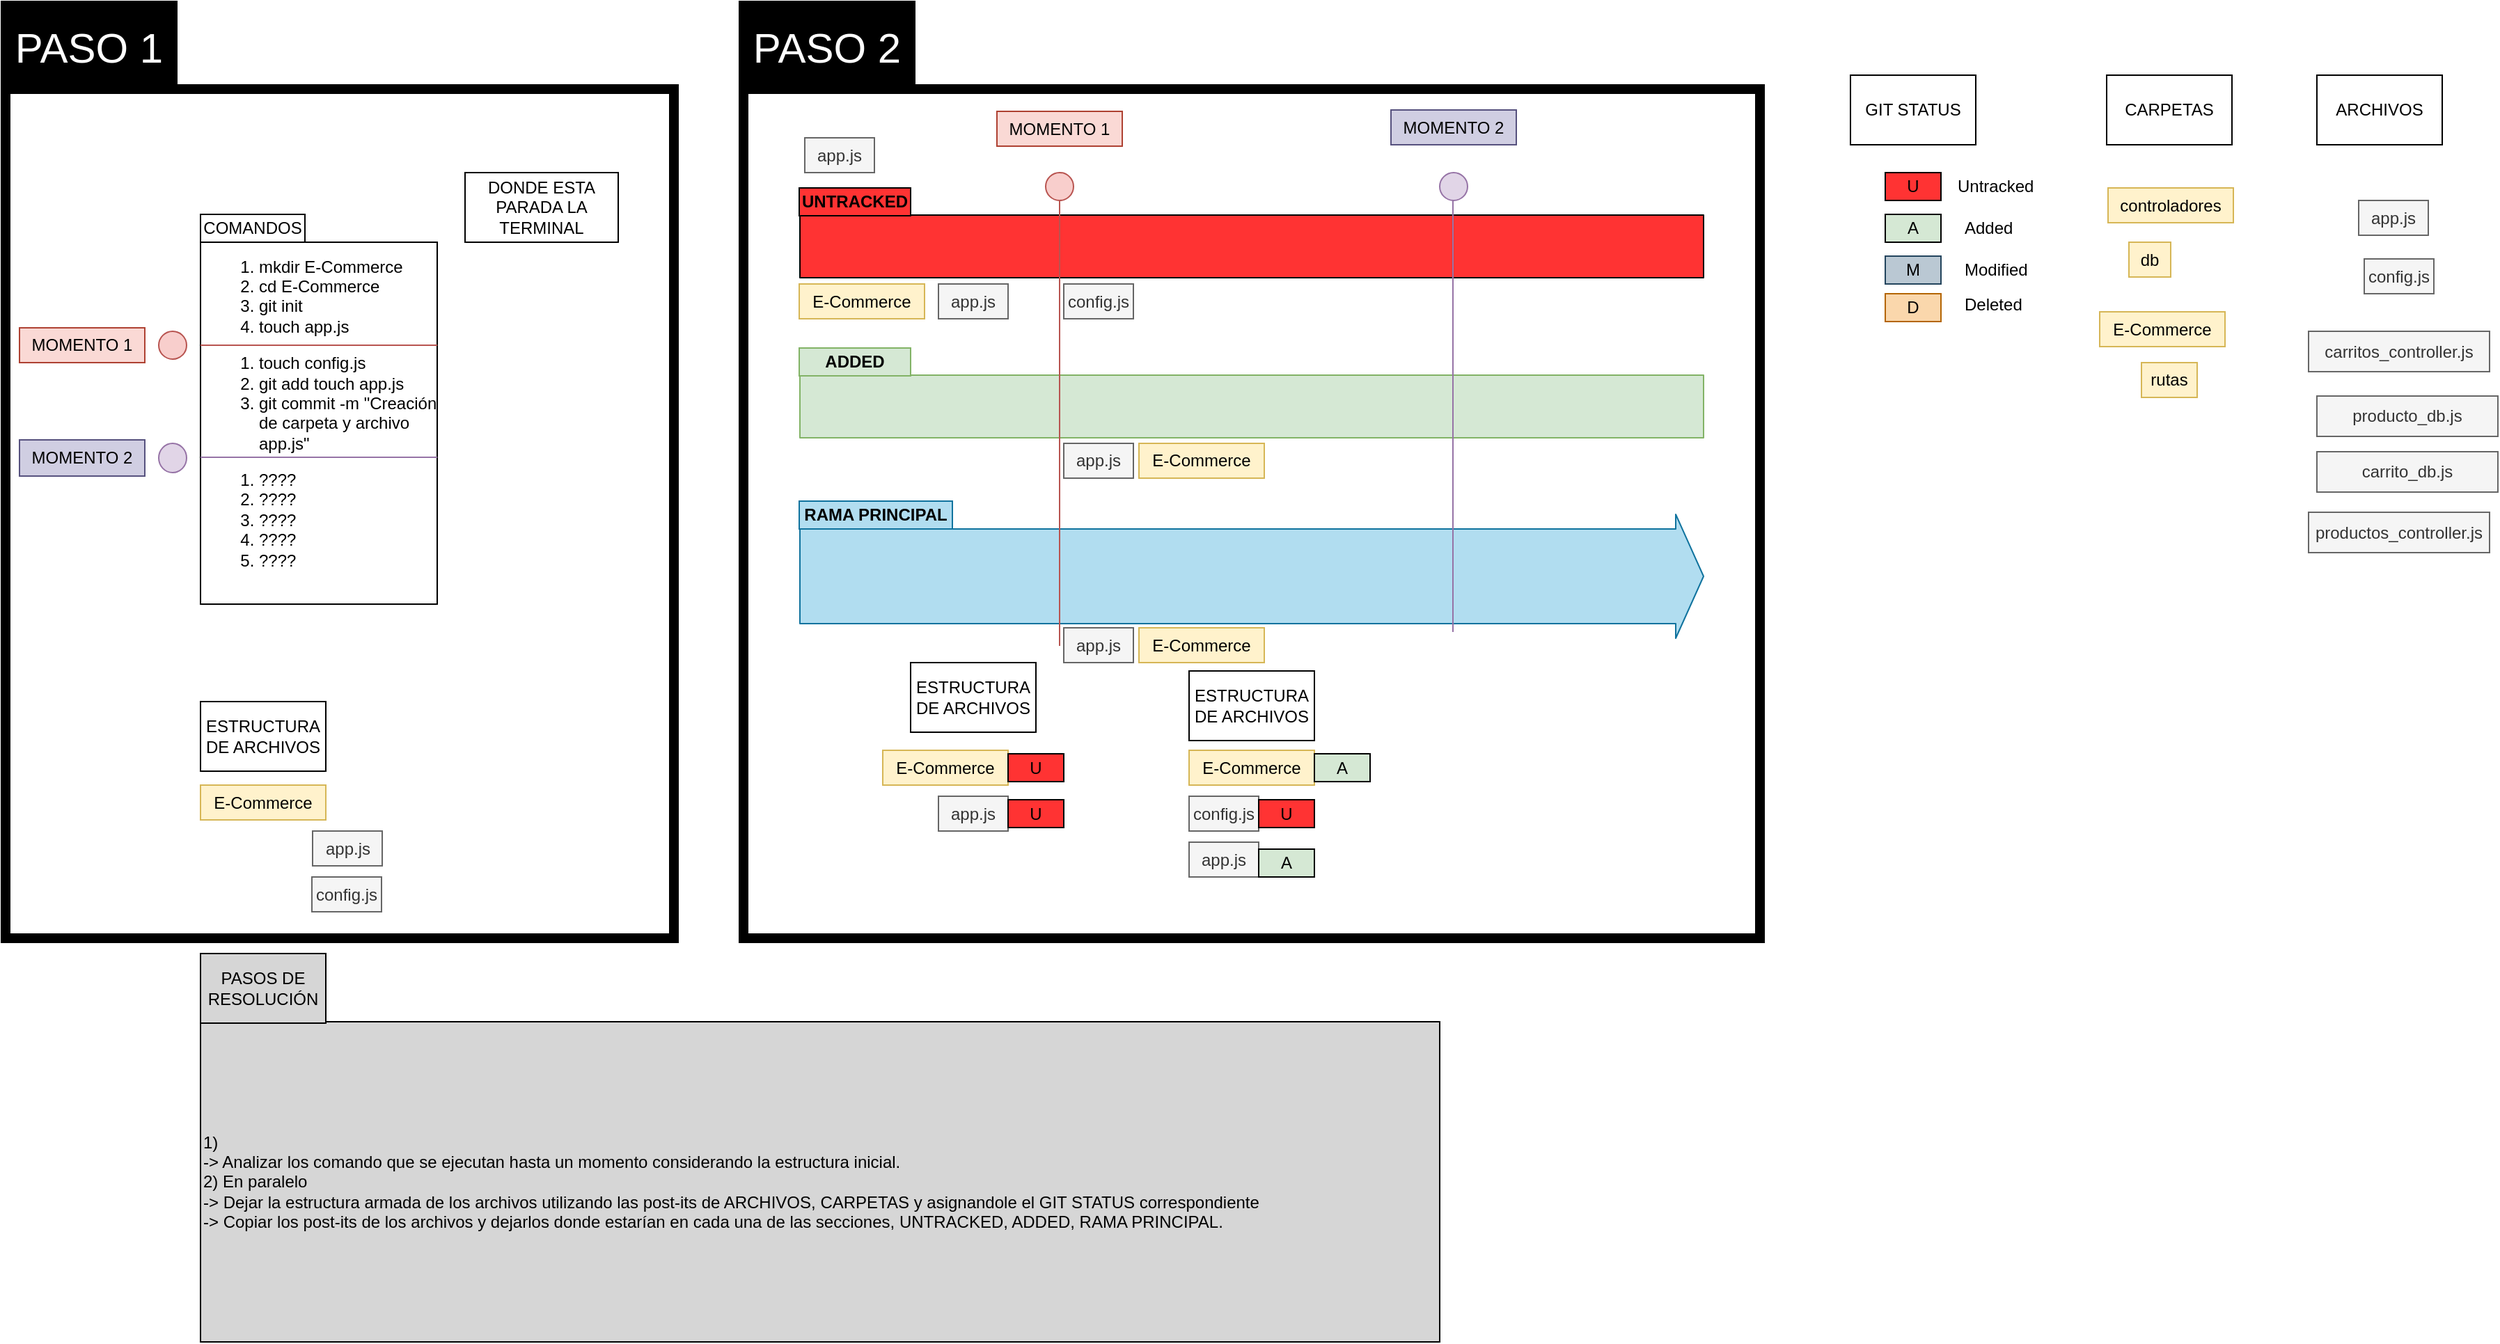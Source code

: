 <mxfile version="14.8.4" type="google"><diagram id="Q1jgo-IBdpxEwX5f6DpW" name="Page-1"><mxGraphModel dx="2249" dy="3030" grid="1" gridSize="6" guides="1" tooltips="1" connect="1" arrows="1" fold="1" page="1" pageScale="1" pageWidth="827" pageHeight="1169" math="0" shadow="0"><root><mxCell id="0"/><mxCell id="1" parent="0"/><mxCell id="vh-Ll1Hj9v5p91iWlul9-12" value="" style="shape=flexArrow;endArrow=none;html=1;width=45;endSize=6.33;fillColor=#FF3333;endFill=0;" parent="1" edge="1"><mxGeometry width="50" height="50" relative="1" as="geometry"><mxPoint x="350" y="-1757" as="sourcePoint"/><mxPoint x="1000" y="-1757" as="targetPoint"/></mxGeometry></mxCell><mxCell id="vh-Ll1Hj9v5p91iWlul9-13" value="" style="shape=flexArrow;endArrow=none;html=1;width=45;endSize=6.33;fillColor=#d5e8d4;strokeColor=#82b366;endFill=0;" parent="1" edge="1"><mxGeometry width="50" height="50" relative="1" as="geometry"><mxPoint x="350" y="-1642" as="sourcePoint"/><mxPoint x="1000" y="-1642" as="targetPoint"/></mxGeometry></mxCell><mxCell id="vh-Ll1Hj9v5p91iWlul9-14" value="UNTRACKED" style="rounded=0;whiteSpace=wrap;html=1;fillColor=#FF3333;fontStyle=1" parent="1" vertex="1"><mxGeometry x="350" y="-1799" width="80" height="20" as="geometry"/></mxCell><mxCell id="vh-Ll1Hj9v5p91iWlul9-15" value="ADDED" style="rounded=0;whiteSpace=wrap;html=1;fillColor=#d5e8d4;strokeColor=#82b366;fontStyle=1" parent="1" vertex="1"><mxGeometry x="350" y="-1684" width="80" height="20" as="geometry"/></mxCell><mxCell id="nZQGEebqtkos3sUcWNV2-211" value="" style="rounded=0;whiteSpace=wrap;html=1;fontColor=#FFFFFF;align=left;fillColor=none;strokeWidth=7;" parent="1" vertex="1"><mxGeometry x="310" y="-1870" width="730" height="610" as="geometry"/></mxCell><mxCell id="nZQGEebqtkos3sUcWNV2-149" value="&lt;ol&gt;&lt;li&gt;mkdir E-Commerce&lt;/li&gt;&lt;li&gt;cd E-Commerce&lt;/li&gt;&lt;li&gt;git init&lt;/li&gt;&lt;li&gt;touch app.js&lt;/li&gt;&lt;/ol&gt;&lt;ol&gt;&lt;li&gt;touch config.js&lt;/li&gt;&lt;li&gt;git add touch app.js&lt;/li&gt;&lt;li&gt;git commit -m &quot;Creación de carpeta y archivo app.js&quot;&lt;/li&gt;&lt;/ol&gt;&lt;ol&gt;&lt;li&gt;????&lt;/li&gt;&lt;li&gt;????&lt;/li&gt;&lt;li&gt;????&lt;/li&gt;&lt;li&gt;????&lt;/li&gt;&lt;li&gt;????&lt;br&gt;&lt;br&gt;&lt;/li&gt;&lt;/ol&gt;" style="rounded=0;whiteSpace=wrap;html=1;align=left;" parent="1" vertex="1"><mxGeometry x="-80" y="-1760" width="170" height="260" as="geometry"/></mxCell><mxCell id="nZQGEebqtkos3sUcWNV2-150" value="COMANDOS" style="rounded=0;whiteSpace=wrap;html=1;" parent="1" vertex="1"><mxGeometry x="-80" y="-1780" width="75" height="20" as="geometry"/></mxCell><mxCell id="nZQGEebqtkos3sUcWNV2-151" value="&lt;span&gt;ESTRUCTURA&lt;/span&gt;&lt;br&gt;&lt;span&gt;DE ARCHIVOS&lt;/span&gt;" style="rounded=0;whiteSpace=wrap;html=1;" parent="1" vertex="1"><mxGeometry x="-80" y="-1430" width="90" height="50" as="geometry"/></mxCell><mxCell id="nZQGEebqtkos3sUcWNV2-152" value="" style="ellipse;whiteSpace=wrap;html=1;fillColor=#f8cecc;strokeColor=#b85450;" parent="1" vertex="1"><mxGeometry x="-110" y="-1696" width="20" height="20" as="geometry"/></mxCell><mxCell id="nZQGEebqtkos3sUcWNV2-153" value="" style="endArrow=none;html=1;entryX=1;entryY=0.25;entryDx=0;entryDy=0;exitX=0;exitY=0.25;exitDx=0;exitDy=0;fillColor=#f8cecc;strokeColor=#b85450;" parent="1" edge="1"><mxGeometry width="50" height="50" relative="1" as="geometry"><mxPoint x="-80" y="-1686" as="sourcePoint"/><mxPoint x="90" y="-1686" as="targetPoint"/></mxGeometry></mxCell><mxCell id="nZQGEebqtkos3sUcWNV2-154" value="" style="ellipse;whiteSpace=wrap;html=1;fillColor=#e1d5e7;strokeColor=#9673a6;" parent="1" vertex="1"><mxGeometry x="-110" y="-1615.5" width="20" height="21" as="geometry"/></mxCell><mxCell id="nZQGEebqtkos3sUcWNV2-155" value="" style="endArrow=none;html=1;entryX=1;entryY=0.25;entryDx=0;entryDy=0;exitX=0;exitY=0.25;exitDx=0;exitDy=0;fillColor=#e1d5e7;strokeColor=#9673a6;" parent="1" edge="1"><mxGeometry width="50" height="50" relative="1" as="geometry"><mxPoint x="-80" y="-1605.5" as="sourcePoint"/><mxPoint x="90" y="-1605.5" as="targetPoint"/></mxGeometry></mxCell><mxCell id="nZQGEebqtkos3sUcWNV2-158" value="" style="shape=flexArrow;endArrow=classic;html=1;width=68;endSize=6.33;fillColor=#b1ddf0;strokeColor=#10739e;" parent="1" edge="1"><mxGeometry width="50" height="50" relative="1" as="geometry"><mxPoint x="350" y="-1520" as="sourcePoint"/><mxPoint x="1000" y="-1520" as="targetPoint"/></mxGeometry></mxCell><mxCell id="nZQGEebqtkos3sUcWNV2-161" value="RAMA PRINCIPAL" style="rounded=0;whiteSpace=wrap;html=1;fillColor=#b1ddf0;strokeColor=#10739e;fontStyle=1" parent="1" vertex="1"><mxGeometry x="350" y="-1574" width="110" height="20" as="geometry"/></mxCell><mxCell id="nZQGEebqtkos3sUcWNV2-162" value="" style="ellipse;whiteSpace=wrap;html=1;fillColor=#f8cecc;strokeColor=#b85450;" parent="1" vertex="1"><mxGeometry x="527" y="-1810" width="20" height="20" as="geometry"/></mxCell><mxCell id="nZQGEebqtkos3sUcWNV2-163" value="" style="endArrow=none;html=1;exitX=0.5;exitY=1;exitDx=0;exitDy=0;fillColor=#f8cecc;strokeColor=#b85450;" parent="1" source="nZQGEebqtkos3sUcWNV2-162" edge="1"><mxGeometry width="50" height="50" relative="1" as="geometry"><mxPoint x="430" y="-1770.5" as="sourcePoint"/><mxPoint x="537" y="-1470" as="targetPoint"/></mxGeometry></mxCell><mxCell id="nZQGEebqtkos3sUcWNV2-164" value="&lt;span&gt;ESTRUCTURA&lt;/span&gt;&lt;br&gt;&lt;span&gt;DE ARCHIVOS&lt;/span&gt;" style="rounded=0;whiteSpace=wrap;html=1;" parent="1" vertex="1"><mxGeometry x="430" y="-1458" width="90" height="50" as="geometry"/></mxCell><mxCell id="nZQGEebqtkos3sUcWNV2-165" value="U" style="rounded=0;whiteSpace=wrap;html=1;fillColor=#FF3333;" parent="1" vertex="1"><mxGeometry x="1130" y="-1810" width="40" height="20" as="geometry"/></mxCell><mxCell id="nZQGEebqtkos3sUcWNV2-166" value="A" style="rounded=0;whiteSpace=wrap;html=1;fillColor=#D5E8D4;" parent="1" vertex="1"><mxGeometry x="1130" y="-1780" width="40" height="20" as="geometry"/></mxCell><mxCell id="nZQGEebqtkos3sUcWNV2-167" value="M" style="rounded=0;whiteSpace=wrap;html=1;fillColor=#bac8d3;strokeColor=#23445d;" parent="1" vertex="1"><mxGeometry x="1130" y="-1750" width="40" height="20" as="geometry"/></mxCell><mxCell id="nZQGEebqtkos3sUcWNV2-168" value="" style="ellipse;whiteSpace=wrap;html=1;fillColor=#e1d5e7;strokeColor=#9673a6;" parent="1" vertex="1"><mxGeometry x="810" y="-1810" width="20" height="20" as="geometry"/></mxCell><mxCell id="nZQGEebqtkos3sUcWNV2-169" value="" style="endArrow=none;html=1;exitX=0.5;exitY=1;exitDx=0;exitDy=0;fillColor=#e1d5e7;strokeColor=#9673a6;" parent="1" edge="1"><mxGeometry width="50" height="50" relative="1" as="geometry"><mxPoint x="819.5" y="-1790" as="sourcePoint"/><mxPoint x="819.5" y="-1480" as="targetPoint"/></mxGeometry></mxCell><mxCell id="nZQGEebqtkos3sUcWNV2-170" value="GIT STATUS" style="rounded=0;whiteSpace=wrap;html=1;" parent="1" vertex="1"><mxGeometry x="1105" y="-1880" width="90" height="50" as="geometry"/></mxCell><mxCell id="nZQGEebqtkos3sUcWNV2-171" value="ARCHIVOS" style="rounded=0;whiteSpace=wrap;html=1;" parent="1" vertex="1"><mxGeometry x="1440" y="-1880" width="90" height="50" as="geometry"/></mxCell><mxCell id="nZQGEebqtkos3sUcWNV2-172" value="app.js" style="rounded=0;whiteSpace=wrap;html=1;fillColor=#f5f5f5;strokeColor=#666666;fontColor=#333333;" parent="1" vertex="1"><mxGeometry x="354" y="-1835" width="50" height="25" as="geometry"/></mxCell><mxCell id="nZQGEebqtkos3sUcWNV2-173" value="controladores" style="rounded=0;whiteSpace=wrap;html=1;fillColor=#fff2cc;strokeColor=#d6b656;" parent="1" vertex="1"><mxGeometry x="1290" y="-1799" width="90" height="25" as="geometry"/></mxCell><mxCell id="nZQGEebqtkos3sUcWNV2-174" value="rutas" style="rounded=0;whiteSpace=wrap;html=1;fillColor=#fff2cc;strokeColor=#d6b656;" parent="1" vertex="1"><mxGeometry x="1314" y="-1673.5" width="40" height="25" as="geometry"/></mxCell><mxCell id="nZQGEebqtkos3sUcWNV2-175" value="E-Commerce" style="rounded=0;whiteSpace=wrap;html=1;fillColor=#fff2cc;strokeColor=#d6b656;" parent="1" vertex="1"><mxGeometry x="1284" y="-1710" width="90" height="25" as="geometry"/></mxCell><mxCell id="nZQGEebqtkos3sUcWNV2-177" value="db" style="rounded=0;whiteSpace=wrap;html=1;fillColor=#fff2cc;strokeColor=#d6b656;" parent="1" vertex="1"><mxGeometry x="1305" y="-1760" width="30" height="25" as="geometry"/></mxCell><mxCell id="nZQGEebqtkos3sUcWNV2-178" value="productos_controller.js" style="rounded=0;whiteSpace=wrap;html=1;fillColor=#f5f5f5;strokeColor=#666666;fontColor=#333333;" parent="1" vertex="1"><mxGeometry x="1434" y="-1566" width="130" height="29" as="geometry"/></mxCell><mxCell id="nZQGEebqtkos3sUcWNV2-179" value="carritos_controller.js" style="rounded=0;whiteSpace=wrap;html=1;fillColor=#f5f5f5;strokeColor=#666666;fontColor=#333333;" parent="1" vertex="1"><mxGeometry x="1434" y="-1696" width="130" height="29" as="geometry"/></mxCell><mxCell id="nZQGEebqtkos3sUcWNV2-180" value="producto_db.js" style="rounded=0;whiteSpace=wrap;html=1;fillColor=#f5f5f5;strokeColor=#666666;fontColor=#333333;" parent="1" vertex="1"><mxGeometry x="1440" y="-1649.5" width="130" height="29" as="geometry"/></mxCell><mxCell id="nZQGEebqtkos3sUcWNV2-181" value="carrito_db.js" style="rounded=0;whiteSpace=wrap;html=1;fillColor=#f5f5f5;strokeColor=#666666;fontColor=#333333;" parent="1" vertex="1"><mxGeometry x="1440" y="-1609.5" width="130" height="29" as="geometry"/></mxCell><mxCell id="nZQGEebqtkos3sUcWNV2-182" value="config.js" style="rounded=0;whiteSpace=wrap;html=1;fillColor=#f5f5f5;strokeColor=#666666;fontColor=#333333;" parent="1" vertex="1"><mxGeometry x="1474" y="-1748" width="50" height="25" as="geometry"/></mxCell><mxCell id="nZQGEebqtkos3sUcWNV2-183" value="CARPETAS" style="rounded=0;whiteSpace=wrap;html=1;" parent="1" vertex="1"><mxGeometry x="1289" y="-1880" width="90" height="50" as="geometry"/></mxCell><mxCell id="nZQGEebqtkos3sUcWNV2-185" value="DONDE ESTA PARADA LA TERMINAL" style="rounded=0;whiteSpace=wrap;html=1;" parent="1" vertex="1"><mxGeometry x="110" y="-1810" width="110" height="50" as="geometry"/></mxCell><mxCell id="nZQGEebqtkos3sUcWNV2-186" style="edgeStyle=none;rounded=0;orthogonalLoop=1;jettySize=auto;html=1;exitX=1;exitY=0.5;exitDx=0;exitDy=0;fillColor=#FF3333;" parent="1" source="nZQGEebqtkos3sUcWNV2-185" target="nZQGEebqtkos3sUcWNV2-185" edge="1"><mxGeometry relative="1" as="geometry"/></mxCell><mxCell id="nZQGEebqtkos3sUcWNV2-187" value="MOMENTO 1" style="rounded=0;whiteSpace=wrap;html=1;fillColor=#fad9d5;strokeColor=#ae4132;" parent="1" vertex="1"><mxGeometry x="-210" y="-1698.5" width="90" height="25" as="geometry"/></mxCell><mxCell id="nZQGEebqtkos3sUcWNV2-188" value="MOMENTO 2" style="rounded=0;whiteSpace=wrap;html=1;fillColor=#d0cee2;strokeColor=#56517e;" parent="1" vertex="1"><mxGeometry x="-210" y="-1618" width="90" height="26" as="geometry"/></mxCell><mxCell id="nZQGEebqtkos3sUcWNV2-189" value="MOMENTO 1" style="rounded=0;whiteSpace=wrap;html=1;fillColor=#fad9d5;strokeColor=#ae4132;" parent="1" vertex="1"><mxGeometry x="492" y="-1854" width="90" height="25" as="geometry"/></mxCell><mxCell id="nZQGEebqtkos3sUcWNV2-190" value="MOMENTO 2" style="rounded=0;whiteSpace=wrap;html=1;fillColor=#d0cee2;strokeColor=#56517e;" parent="1" vertex="1"><mxGeometry x="775" y="-1855" width="90" height="25" as="geometry"/></mxCell><mxCell id="nZQGEebqtkos3sUcWNV2-191" value="&lt;span&gt;ESTRUCTURA&lt;/span&gt;&lt;br&gt;&lt;span&gt;DE ARCHIVOS&lt;/span&gt;" style="rounded=0;whiteSpace=wrap;html=1;" parent="1" vertex="1"><mxGeometry x="630" y="-1452" width="90" height="50" as="geometry"/></mxCell><mxCell id="nZQGEebqtkos3sUcWNV2-193" value="D" style="rounded=0;whiteSpace=wrap;html=1;fillColor=#fad7ac;strokeColor=#b46504;" parent="1" vertex="1"><mxGeometry x="1130" y="-1723" width="40" height="20" as="geometry"/></mxCell><mxCell id="nZQGEebqtkos3sUcWNV2-194" value="Untracked" style="text;html=1;align=left;verticalAlign=middle;resizable=0;points=[];autosize=1;" parent="1" vertex="1"><mxGeometry x="1180" y="-1810" width="70" height="20" as="geometry"/></mxCell><mxCell id="nZQGEebqtkos3sUcWNV2-195" value="Added" style="text;html=1;align=left;verticalAlign=middle;resizable=0;points=[];autosize=1;" parent="1" vertex="1"><mxGeometry x="1185" y="-1780" width="50" height="20" as="geometry"/></mxCell><mxCell id="nZQGEebqtkos3sUcWNV2-196" value="Modified" style="text;html=1;align=left;verticalAlign=middle;resizable=0;points=[];autosize=1;" parent="1" vertex="1"><mxGeometry x="1185" y="-1750" width="60" height="20" as="geometry"/></mxCell><mxCell id="nZQGEebqtkos3sUcWNV2-197" value="Deleted" style="text;html=1;align=left;verticalAlign=middle;resizable=0;points=[];autosize=1;" parent="1" vertex="1"><mxGeometry x="1185" y="-1725" width="60" height="20" as="geometry"/></mxCell><mxCell id="nZQGEebqtkos3sUcWNV2-205" value="1)&lt;br&gt;-&amp;gt; Analizar los comando que se ejecutan hasta un momento considerando la estructura inicial.&lt;br&gt;2) En paralelo&lt;br&gt;-&amp;gt; Dejar la estructura armada de los archivos utilizando las post-its de ARCHIVOS, CARPETAS y asignandole el GIT STATUS correspondiente&lt;br&gt;-&amp;gt; Copiar los post-its de los archivos y dejarlos donde estarían en cada una de las secciones, UNTRACKED, ADDED, RAMA PRINCIPAL." style="rounded=0;whiteSpace=wrap;html=1;align=left;fillColor=#D6D6D6;" parent="1" vertex="1"><mxGeometry x="-80" y="-1200" width="890" height="230" as="geometry"/></mxCell><mxCell id="nZQGEebqtkos3sUcWNV2-206" value="PASOS DE RESOLUCIÓN" style="rounded=0;whiteSpace=wrap;html=1;fillColor=#D6D6D6;" parent="1" vertex="1"><mxGeometry x="-80" y="-1249" width="90" height="50" as="geometry"/></mxCell><mxCell id="nZQGEebqtkos3sUcWNV2-209" value="" style="rounded=0;whiteSpace=wrap;html=1;fontColor=#FFFFFF;align=left;fillColor=none;strokeWidth=7;" parent="1" vertex="1"><mxGeometry x="-220" y="-1870" width="480" height="610" as="geometry"/></mxCell><mxCell id="nZQGEebqtkos3sUcWNV2-210" value="&lt;span style=&quot;font-size: 30px&quot;&gt;PASO 1&lt;/span&gt;" style="rounded=0;whiteSpace=wrap;html=1;strokeWidth=7;fontColor=#FFFFFF;align=center;fillColor=#000000;" parent="1" vertex="1"><mxGeometry x="-220" y="-1930" width="120" height="60" as="geometry"/></mxCell><mxCell id="nZQGEebqtkos3sUcWNV2-214" value="" style="edgeStyle=none;rounded=0;orthogonalLoop=1;jettySize=auto;html=1;fillColor=#FF3333;fontColor=#FFFFFF;" parent="1" source="nZQGEebqtkos3sUcWNV2-212" target="nZQGEebqtkos3sUcWNV2-211" edge="1"><mxGeometry relative="1" as="geometry"/></mxCell><mxCell id="nZQGEebqtkos3sUcWNV2-212" value="&lt;span style=&quot;font-size: 30px&quot;&gt;PASO 2&lt;/span&gt;" style="rounded=0;whiteSpace=wrap;html=1;strokeWidth=7;fontColor=#FFFFFF;align=center;fillColor=#000000;" parent="1" vertex="1"><mxGeometry x="310" y="-1930" width="120" height="60" as="geometry"/></mxCell><mxCell id="nZQGEebqtkos3sUcWNV2-213" style="edgeStyle=none;rounded=0;orthogonalLoop=1;jettySize=auto;html=1;exitX=1;exitY=1;exitDx=0;exitDy=0;fillColor=#FF3333;fontColor=#FFFFFF;" parent="1" source="nZQGEebqtkos3sUcWNV2-211" target="nZQGEebqtkos3sUcWNV2-211" edge="1"><mxGeometry relative="1" as="geometry"/></mxCell><mxCell id="vh-Ll1Hj9v5p91iWlul9-7" value="E-Commerce" style="rounded=0;whiteSpace=wrap;html=1;fillColor=#fff2cc;strokeColor=#d6b656;" parent="1" vertex="1"><mxGeometry x="-80" y="-1370" width="90" height="25" as="geometry"/></mxCell><mxCell id="vh-Ll1Hj9v5p91iWlul9-8" value="app.js" style="rounded=0;whiteSpace=wrap;html=1;fillColor=#f5f5f5;strokeColor=#666666;fontColor=#333333;" parent="1" vertex="1"><mxGeometry x="0.5" y="-1337" width="50" height="25" as="geometry"/></mxCell><mxCell id="vh-Ll1Hj9v5p91iWlul9-9" value="config.js" style="rounded=0;whiteSpace=wrap;html=1;fillColor=#f5f5f5;strokeColor=#666666;fontColor=#333333;" parent="1" vertex="1"><mxGeometry y="-1304" width="50" height="25" as="geometry"/></mxCell><mxCell id="KuF74AwFCnWMpnBK6NrM-2" value="app.js" style="rounded=0;whiteSpace=wrap;html=1;fillColor=#f5f5f5;strokeColor=#666666;fontColor=#333333;" parent="1" vertex="1"><mxGeometry x="1470" y="-1790" width="50" height="25" as="geometry"/></mxCell><mxCell id="79tCf6w-0mrp9RVEmspW-3" value="E-Commerce" style="rounded=0;whiteSpace=wrap;html=1;fillColor=#fff2cc;strokeColor=#d6b656;" parent="1" vertex="1"><mxGeometry x="410" y="-1395" width="90" height="25" as="geometry"/></mxCell><mxCell id="79tCf6w-0mrp9RVEmspW-4" value="app.js" style="rounded=0;whiteSpace=wrap;html=1;fillColor=#f5f5f5;strokeColor=#666666;fontColor=#333333;" parent="1" vertex="1"><mxGeometry x="450" y="-1362" width="50" height="25" as="geometry"/></mxCell><mxCell id="79tCf6w-0mrp9RVEmspW-5" value="config.js" style="rounded=0;whiteSpace=wrap;html=1;fillColor=#f5f5f5;strokeColor=#666666;fontColor=#333333;" parent="1" vertex="1"><mxGeometry x="630" y="-1362" width="50" height="25" as="geometry"/></mxCell><mxCell id="mcBJoCn-b5zp1GR29kB7-1" value="E-Commerce" style="rounded=0;whiteSpace=wrap;html=1;fillColor=#fff2cc;strokeColor=#d6b656;" parent="1" vertex="1"><mxGeometry x="350" y="-1730" width="90" height="25" as="geometry"/></mxCell><mxCell id="mcBJoCn-b5zp1GR29kB7-2" value="app.js" style="rounded=0;whiteSpace=wrap;html=1;fillColor=#f5f5f5;strokeColor=#666666;fontColor=#333333;" parent="1" vertex="1"><mxGeometry x="450" y="-1730" width="50" height="25" as="geometry"/></mxCell><mxCell id="mcBJoCn-b5zp1GR29kB7-3" value="config.js" style="rounded=0;whiteSpace=wrap;html=1;fillColor=#f5f5f5;strokeColor=#666666;fontColor=#333333;" parent="1" vertex="1"><mxGeometry x="540" y="-1730" width="50" height="25" as="geometry"/></mxCell><mxCell id="mcBJoCn-b5zp1GR29kB7-4" value="U" style="rounded=0;whiteSpace=wrap;html=1;fillColor=#FF3333;" parent="1" vertex="1"><mxGeometry x="500" y="-1392.5" width="40" height="20" as="geometry"/></mxCell><mxCell id="mcBJoCn-b5zp1GR29kB7-5" value="U" style="rounded=0;whiteSpace=wrap;html=1;fillColor=#FF3333;" parent="1" vertex="1"><mxGeometry x="500" y="-1359.5" width="40" height="20" as="geometry"/></mxCell><mxCell id="mcBJoCn-b5zp1GR29kB7-6" value="U" style="rounded=0;whiteSpace=wrap;html=1;fillColor=#FF3333;" parent="1" vertex="1"><mxGeometry x="680" y="-1359.5" width="40" height="20" as="geometry"/></mxCell><mxCell id="mcBJoCn-b5zp1GR29kB7-9" value="app.js" style="rounded=0;whiteSpace=wrap;html=1;fillColor=#f5f5f5;strokeColor=#666666;fontColor=#333333;" parent="1" vertex="1"><mxGeometry x="540" y="-1615.5" width="50" height="25" as="geometry"/></mxCell><mxCell id="mcBJoCn-b5zp1GR29kB7-10" value="app.js" style="rounded=0;whiteSpace=wrap;html=1;fillColor=#f5f5f5;strokeColor=#666666;fontColor=#333333;" parent="1" vertex="1"><mxGeometry x="630" y="-1329" width="50" height="25" as="geometry"/></mxCell><mxCell id="mcBJoCn-b5zp1GR29kB7-11" value="A" style="rounded=0;whiteSpace=wrap;html=1;fillColor=#D5E8D4;" parent="1" vertex="1"><mxGeometry x="680" y="-1324" width="40" height="20" as="geometry"/></mxCell><mxCell id="mcBJoCn-b5zp1GR29kB7-14" value="E-Commerce" style="rounded=0;whiteSpace=wrap;html=1;fillColor=#fff2cc;strokeColor=#d6b656;" parent="1" vertex="1"><mxGeometry x="594" y="-1615.5" width="90" height="25" as="geometry"/></mxCell><mxCell id="3aqsFfxIGUKoOerfl92q-1" value="E-Commerce" style="rounded=0;whiteSpace=wrap;html=1;fillColor=#fff2cc;strokeColor=#d6b656;" vertex="1" parent="1"><mxGeometry x="594" y="-1483" width="90" height="25" as="geometry"/></mxCell><mxCell id="3aqsFfxIGUKoOerfl92q-2" value="app.js" style="rounded=0;whiteSpace=wrap;html=1;fillColor=#f5f5f5;strokeColor=#666666;fontColor=#333333;" vertex="1" parent="1"><mxGeometry x="540" y="-1483" width="50" height="25" as="geometry"/></mxCell><mxCell id="3aqsFfxIGUKoOerfl92q-4" value="E-Commerce" style="rounded=0;whiteSpace=wrap;html=1;fillColor=#fff2cc;strokeColor=#d6b656;" vertex="1" parent="1"><mxGeometry x="630" y="-1395" width="90" height="25" as="geometry"/></mxCell><mxCell id="3aqsFfxIGUKoOerfl92q-5" value="A" style="rounded=0;whiteSpace=wrap;html=1;fillColor=#D5E8D4;" vertex="1" parent="1"><mxGeometry x="720" y="-1392.5" width="40" height="20" as="geometry"/></mxCell></root></mxGraphModel></diagram></mxfile>